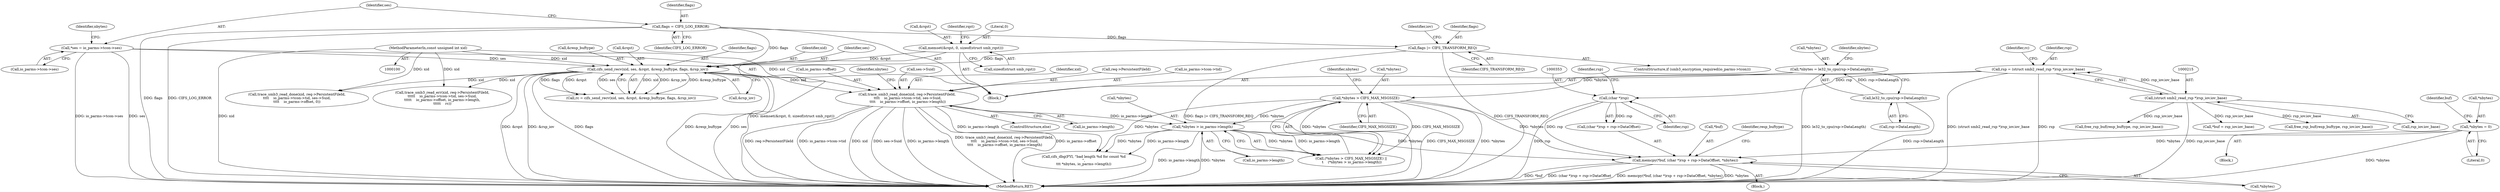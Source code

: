 digraph "0_linux_088aaf17aa79300cab14dbee2569c58cfafd7d6e@API" {
"1000348" [label="(Call,memcpy(*buf, (char *)rsp + rsp->DataOffset, *nbytes))"];
"1000352" [label="(Call,(char *)rsp)"];
"1000212" [label="(Call,rsp = (struct smb2_read_rsp *)rsp_iov.iov_base)"];
"1000214" [label="(Call,(struct smb2_read_rsp *)rsp_iov.iov_base)"];
"1000317" [label="(Call,*nbytes > CIFS_MAX_MSGSIZE)"];
"1000308" [label="(Call,*nbytes = le32_to_cpu(rsp->DataLength))"];
"1000311" [label="(Call,le32_to_cpu(rsp->DataLength))"];
"1000321" [label="(Call,*nbytes > io_parms->length)"];
"1000289" [label="(Call,trace_smb3_read_done(xid, req->PersistentFileId,\n \t\t\t\t    io_parms->tcon->tid, ses->Suid,\n \t\t\t\t    io_parms->offset, io_parms->length))"];
"1000200" [label="(Call,cifs_send_recv(xid, ses, &rqst, &resp_buftype, flags, &rsp_iov))"];
"1000101" [label="(MethodParameterIn,const unsigned int xid)"];
"1000130" [label="(Call,*ses = io_parms->tcon->ses)"];
"1000182" [label="(Call,memset(&rqst, 0, sizeof(struct smb_rqst)))"];
"1000163" [label="(Call,flags |= CIFS_TRANSFORM_REQ)"];
"1000126" [label="(Call,flags = CIFS_LOG_ERROR)"];
"1000340" [label="(Call,*nbytes = 0)"];
"1000347" [label="(Block,)"];
"1000361" [label="(Identifier,resp_buftype)"];
"1000312" [label="(Call,rsp->DataLength)"];
"1000351" [label="(Call,(char *)rsp + rsp->DataOffset)"];
"1000318" [label="(Call,*nbytes)"];
"1000316" [label="(Call,(*nbytes > CIFS_MAX_MSGSIZE) ||\n \t    (*nbytes > io_parms->length))"];
"1000288" [label="(ControlStructure,else)"];
"1000214" [label="(Call,(struct smb2_read_rsp *)rsp_iov.iov_base)"];
"1000308" [label="(Call,*nbytes = le32_to_cpu(rsp->DataLength))"];
"1000289" [label="(Call,trace_smb3_read_done(xid, req->PersistentFileId,\n \t\t\t\t    io_parms->tcon->tid, ses->Suid,\n \t\t\t\t    io_parms->offset, io_parms->length))"];
"1000305" [label="(Call,io_parms->length)"];
"1000258" [label="(Call,trace_smb3_read_done(xid, req->PersistentFileId,\n\t\t\t\t    io_parms->tcon->tid, ses->Suid,\n\t\t\t\t    io_parms->offset, 0))"];
"1000201" [label="(Identifier,xid)"];
"1000126" [label="(Call,flags = CIFS_LOG_ERROR)"];
"1000291" [label="(Call,req->PersistentFileId)"];
"1000202" [label="(Identifier,ses)"];
"1000198" [label="(Call,rc = cifs_send_recv(xid, ses, &rqst, &resp_buftype, flags, &rsp_iov))"];
"1000213" [label="(Identifier,rsp)"];
"1000324" [label="(Call,io_parms->length)"];
"1000323" [label="(Identifier,nbytes)"];
"1000349" [label="(Call,*buf)"];
"1000317" [label="(Call,*nbytes > CIFS_MAX_MSGSIZE)"];
"1000294" [label="(Call,io_parms->tcon->tid)"];
"1000208" [label="(Call,&rsp_iov)"];
"1000165" [label="(Identifier,CIFS_TRANSFORM_REQ)"];
"1000164" [label="(Identifier,flags)"];
"1000327" [label="(Block,)"];
"1000101" [label="(MethodParameterIn,const unsigned int xid)"];
"1000340" [label="(Call,*nbytes = 0)"];
"1000302" [label="(Call,io_parms->offset)"];
"1000127" [label="(Identifier,flags)"];
"1000396" [label="(MethodReturn,RET)"];
"1000311" [label="(Call,le32_to_cpu(rsp->DataLength))"];
"1000212" [label="(Call,rsp = (struct smb2_read_rsp *)rsp_iov.iov_base)"];
"1000356" [label="(Identifier,rsp)"];
"1000139" [label="(Identifier,nbytes)"];
"1000216" [label="(Call,rsp_iov.iov_base)"];
"1000182" [label="(Call,memset(&rqst, 0, sizeof(struct smb_rqst)))"];
"1000275" [label="(Call,free_rsp_buf(resp_buftype, rsp_iov.iov_base))"];
"1000358" [label="(Call,*nbytes)"];
"1000163" [label="(Call,flags |= CIFS_TRANSFORM_REQ)"];
"1000186" [label="(Call,sizeof(struct smb_rqst))"];
"1000190" [label="(Identifier,rqst)"];
"1000343" [label="(Literal,0)"];
"1000371" [label="(Call,*buf = rsp_iov.iov_base)"];
"1000360" [label="(Call,free_rsp_buf(resp_buftype, rsp_iov.iov_base))"];
"1000310" [label="(Identifier,nbytes)"];
"1000185" [label="(Literal,0)"];
"1000131" [label="(Identifier,ses)"];
"1000132" [label="(Call,io_parms->tcon->ses)"];
"1000200" [label="(Call,cifs_send_recv(xid, ses, &rqst, &resp_buftype, flags, &rsp_iov))"];
"1000341" [label="(Call,*nbytes)"];
"1000106" [label="(Block,)"];
"1000128" [label="(Identifier,CIFS_LOG_ERROR)"];
"1000319" [label="(Identifier,nbytes)"];
"1000183" [label="(Call,&rqst)"];
"1000220" [label="(Identifier,rc)"];
"1000352" [label="(Call,(char *)rsp)"];
"1000328" [label="(Call,cifs_dbg(FYI, \"bad length %d for count %d\n\",\n\t\t\t *nbytes, io_parms->length))"];
"1000354" [label="(Identifier,rsp)"];
"1000299" [label="(Call,ses->Suid)"];
"1000158" [label="(ControlStructure,if (smb3_encryption_required(io_parms->tcon)))"];
"1000237" [label="(Call,trace_smb3_read_err(xid, req->PersistentFileId,\n\t\t\t\t\t    io_parms->tcon->tid, ses->Suid,\n\t\t\t\t\t    io_parms->offset, io_parms->length,\n\t\t\t\t\t    rc))"];
"1000346" [label="(Identifier,buf)"];
"1000322" [label="(Call,*nbytes)"];
"1000321" [label="(Call,*nbytes > io_parms->length)"];
"1000169" [label="(Identifier,iov)"];
"1000348" [label="(Call,memcpy(*buf, (char *)rsp + rsp->DataOffset, *nbytes))"];
"1000205" [label="(Call,&resp_buftype)"];
"1000203" [label="(Call,&rqst)"];
"1000320" [label="(Identifier,CIFS_MAX_MSGSIZE)"];
"1000290" [label="(Identifier,xid)"];
"1000207" [label="(Identifier,flags)"];
"1000309" [label="(Call,*nbytes)"];
"1000130" [label="(Call,*ses = io_parms->tcon->ses)"];
"1000348" -> "1000347"  [label="AST: "];
"1000348" -> "1000358"  [label="CFG: "];
"1000349" -> "1000348"  [label="AST: "];
"1000351" -> "1000348"  [label="AST: "];
"1000358" -> "1000348"  [label="AST: "];
"1000361" -> "1000348"  [label="CFG: "];
"1000348" -> "1000396"  [label="DDG: *buf"];
"1000348" -> "1000396"  [label="DDG: (char *)rsp + rsp->DataOffset"];
"1000348" -> "1000396"  [label="DDG: memcpy(*buf, (char *)rsp + rsp->DataOffset, *nbytes)"];
"1000348" -> "1000396"  [label="DDG: *nbytes"];
"1000352" -> "1000348"  [label="DDG: rsp"];
"1000317" -> "1000348"  [label="DDG: *nbytes"];
"1000321" -> "1000348"  [label="DDG: *nbytes"];
"1000340" -> "1000348"  [label="DDG: *nbytes"];
"1000352" -> "1000351"  [label="AST: "];
"1000352" -> "1000354"  [label="CFG: "];
"1000353" -> "1000352"  [label="AST: "];
"1000354" -> "1000352"  [label="AST: "];
"1000356" -> "1000352"  [label="CFG: "];
"1000352" -> "1000396"  [label="DDG: rsp"];
"1000352" -> "1000351"  [label="DDG: rsp"];
"1000212" -> "1000352"  [label="DDG: rsp"];
"1000212" -> "1000106"  [label="AST: "];
"1000212" -> "1000214"  [label="CFG: "];
"1000213" -> "1000212"  [label="AST: "];
"1000214" -> "1000212"  [label="AST: "];
"1000220" -> "1000212"  [label="CFG: "];
"1000212" -> "1000396"  [label="DDG: (struct smb2_read_rsp *)rsp_iov.iov_base"];
"1000212" -> "1000396"  [label="DDG: rsp"];
"1000214" -> "1000212"  [label="DDG: rsp_iov.iov_base"];
"1000214" -> "1000216"  [label="CFG: "];
"1000215" -> "1000214"  [label="AST: "];
"1000216" -> "1000214"  [label="AST: "];
"1000214" -> "1000396"  [label="DDG: rsp_iov.iov_base"];
"1000214" -> "1000275"  [label="DDG: rsp_iov.iov_base"];
"1000214" -> "1000360"  [label="DDG: rsp_iov.iov_base"];
"1000214" -> "1000371"  [label="DDG: rsp_iov.iov_base"];
"1000317" -> "1000316"  [label="AST: "];
"1000317" -> "1000320"  [label="CFG: "];
"1000318" -> "1000317"  [label="AST: "];
"1000320" -> "1000317"  [label="AST: "];
"1000323" -> "1000317"  [label="CFG: "];
"1000316" -> "1000317"  [label="CFG: "];
"1000317" -> "1000396"  [label="DDG: *nbytes"];
"1000317" -> "1000396"  [label="DDG: CIFS_MAX_MSGSIZE"];
"1000317" -> "1000316"  [label="DDG: *nbytes"];
"1000317" -> "1000316"  [label="DDG: CIFS_MAX_MSGSIZE"];
"1000308" -> "1000317"  [label="DDG: *nbytes"];
"1000317" -> "1000321"  [label="DDG: *nbytes"];
"1000317" -> "1000328"  [label="DDG: *nbytes"];
"1000308" -> "1000106"  [label="AST: "];
"1000308" -> "1000311"  [label="CFG: "];
"1000309" -> "1000308"  [label="AST: "];
"1000311" -> "1000308"  [label="AST: "];
"1000319" -> "1000308"  [label="CFG: "];
"1000308" -> "1000396"  [label="DDG: le32_to_cpu(rsp->DataLength)"];
"1000311" -> "1000308"  [label="DDG: rsp->DataLength"];
"1000311" -> "1000312"  [label="CFG: "];
"1000312" -> "1000311"  [label="AST: "];
"1000311" -> "1000396"  [label="DDG: rsp->DataLength"];
"1000321" -> "1000316"  [label="AST: "];
"1000321" -> "1000324"  [label="CFG: "];
"1000322" -> "1000321"  [label="AST: "];
"1000324" -> "1000321"  [label="AST: "];
"1000316" -> "1000321"  [label="CFG: "];
"1000321" -> "1000396"  [label="DDG: io_parms->length"];
"1000321" -> "1000396"  [label="DDG: *nbytes"];
"1000321" -> "1000316"  [label="DDG: *nbytes"];
"1000321" -> "1000316"  [label="DDG: io_parms->length"];
"1000289" -> "1000321"  [label="DDG: io_parms->length"];
"1000321" -> "1000328"  [label="DDG: *nbytes"];
"1000321" -> "1000328"  [label="DDG: io_parms->length"];
"1000289" -> "1000288"  [label="AST: "];
"1000289" -> "1000305"  [label="CFG: "];
"1000290" -> "1000289"  [label="AST: "];
"1000291" -> "1000289"  [label="AST: "];
"1000294" -> "1000289"  [label="AST: "];
"1000299" -> "1000289"  [label="AST: "];
"1000302" -> "1000289"  [label="AST: "];
"1000305" -> "1000289"  [label="AST: "];
"1000310" -> "1000289"  [label="CFG: "];
"1000289" -> "1000396"  [label="DDG: req->PersistentFileId"];
"1000289" -> "1000396"  [label="DDG: io_parms->tcon->tid"];
"1000289" -> "1000396"  [label="DDG: xid"];
"1000289" -> "1000396"  [label="DDG: ses->Suid"];
"1000289" -> "1000396"  [label="DDG: io_parms->length"];
"1000289" -> "1000396"  [label="DDG: trace_smb3_read_done(xid, req->PersistentFileId,\n \t\t\t\t    io_parms->tcon->tid, ses->Suid,\n \t\t\t\t    io_parms->offset, io_parms->length)"];
"1000289" -> "1000396"  [label="DDG: io_parms->offset"];
"1000200" -> "1000289"  [label="DDG: xid"];
"1000101" -> "1000289"  [label="DDG: xid"];
"1000289" -> "1000328"  [label="DDG: io_parms->length"];
"1000200" -> "1000198"  [label="AST: "];
"1000200" -> "1000208"  [label="CFG: "];
"1000201" -> "1000200"  [label="AST: "];
"1000202" -> "1000200"  [label="AST: "];
"1000203" -> "1000200"  [label="AST: "];
"1000205" -> "1000200"  [label="AST: "];
"1000207" -> "1000200"  [label="AST: "];
"1000208" -> "1000200"  [label="AST: "];
"1000198" -> "1000200"  [label="CFG: "];
"1000200" -> "1000396"  [label="DDG: &rqst"];
"1000200" -> "1000396"  [label="DDG: &rsp_iov"];
"1000200" -> "1000396"  [label="DDG: flags"];
"1000200" -> "1000396"  [label="DDG: &resp_buftype"];
"1000200" -> "1000396"  [label="DDG: ses"];
"1000200" -> "1000198"  [label="DDG: xid"];
"1000200" -> "1000198"  [label="DDG: &rsp_iov"];
"1000200" -> "1000198"  [label="DDG: &resp_buftype"];
"1000200" -> "1000198"  [label="DDG: flags"];
"1000200" -> "1000198"  [label="DDG: &rqst"];
"1000200" -> "1000198"  [label="DDG: ses"];
"1000101" -> "1000200"  [label="DDG: xid"];
"1000130" -> "1000200"  [label="DDG: ses"];
"1000182" -> "1000200"  [label="DDG: &rqst"];
"1000163" -> "1000200"  [label="DDG: flags"];
"1000126" -> "1000200"  [label="DDG: flags"];
"1000200" -> "1000237"  [label="DDG: xid"];
"1000200" -> "1000258"  [label="DDG: xid"];
"1000101" -> "1000100"  [label="AST: "];
"1000101" -> "1000396"  [label="DDG: xid"];
"1000101" -> "1000237"  [label="DDG: xid"];
"1000101" -> "1000258"  [label="DDG: xid"];
"1000130" -> "1000106"  [label="AST: "];
"1000130" -> "1000132"  [label="CFG: "];
"1000131" -> "1000130"  [label="AST: "];
"1000132" -> "1000130"  [label="AST: "];
"1000139" -> "1000130"  [label="CFG: "];
"1000130" -> "1000396"  [label="DDG: io_parms->tcon->ses"];
"1000130" -> "1000396"  [label="DDG: ses"];
"1000182" -> "1000106"  [label="AST: "];
"1000182" -> "1000186"  [label="CFG: "];
"1000183" -> "1000182"  [label="AST: "];
"1000185" -> "1000182"  [label="AST: "];
"1000186" -> "1000182"  [label="AST: "];
"1000190" -> "1000182"  [label="CFG: "];
"1000182" -> "1000396"  [label="DDG: memset(&rqst, 0, sizeof(struct smb_rqst))"];
"1000163" -> "1000158"  [label="AST: "];
"1000163" -> "1000165"  [label="CFG: "];
"1000164" -> "1000163"  [label="AST: "];
"1000165" -> "1000163"  [label="AST: "];
"1000169" -> "1000163"  [label="CFG: "];
"1000163" -> "1000396"  [label="DDG: flags |= CIFS_TRANSFORM_REQ"];
"1000163" -> "1000396"  [label="DDG: CIFS_TRANSFORM_REQ"];
"1000126" -> "1000163"  [label="DDG: flags"];
"1000126" -> "1000106"  [label="AST: "];
"1000126" -> "1000128"  [label="CFG: "];
"1000127" -> "1000126"  [label="AST: "];
"1000128" -> "1000126"  [label="AST: "];
"1000131" -> "1000126"  [label="CFG: "];
"1000126" -> "1000396"  [label="DDG: flags"];
"1000126" -> "1000396"  [label="DDG: CIFS_LOG_ERROR"];
"1000340" -> "1000327"  [label="AST: "];
"1000340" -> "1000343"  [label="CFG: "];
"1000341" -> "1000340"  [label="AST: "];
"1000343" -> "1000340"  [label="AST: "];
"1000346" -> "1000340"  [label="CFG: "];
"1000340" -> "1000396"  [label="DDG: *nbytes"];
}
